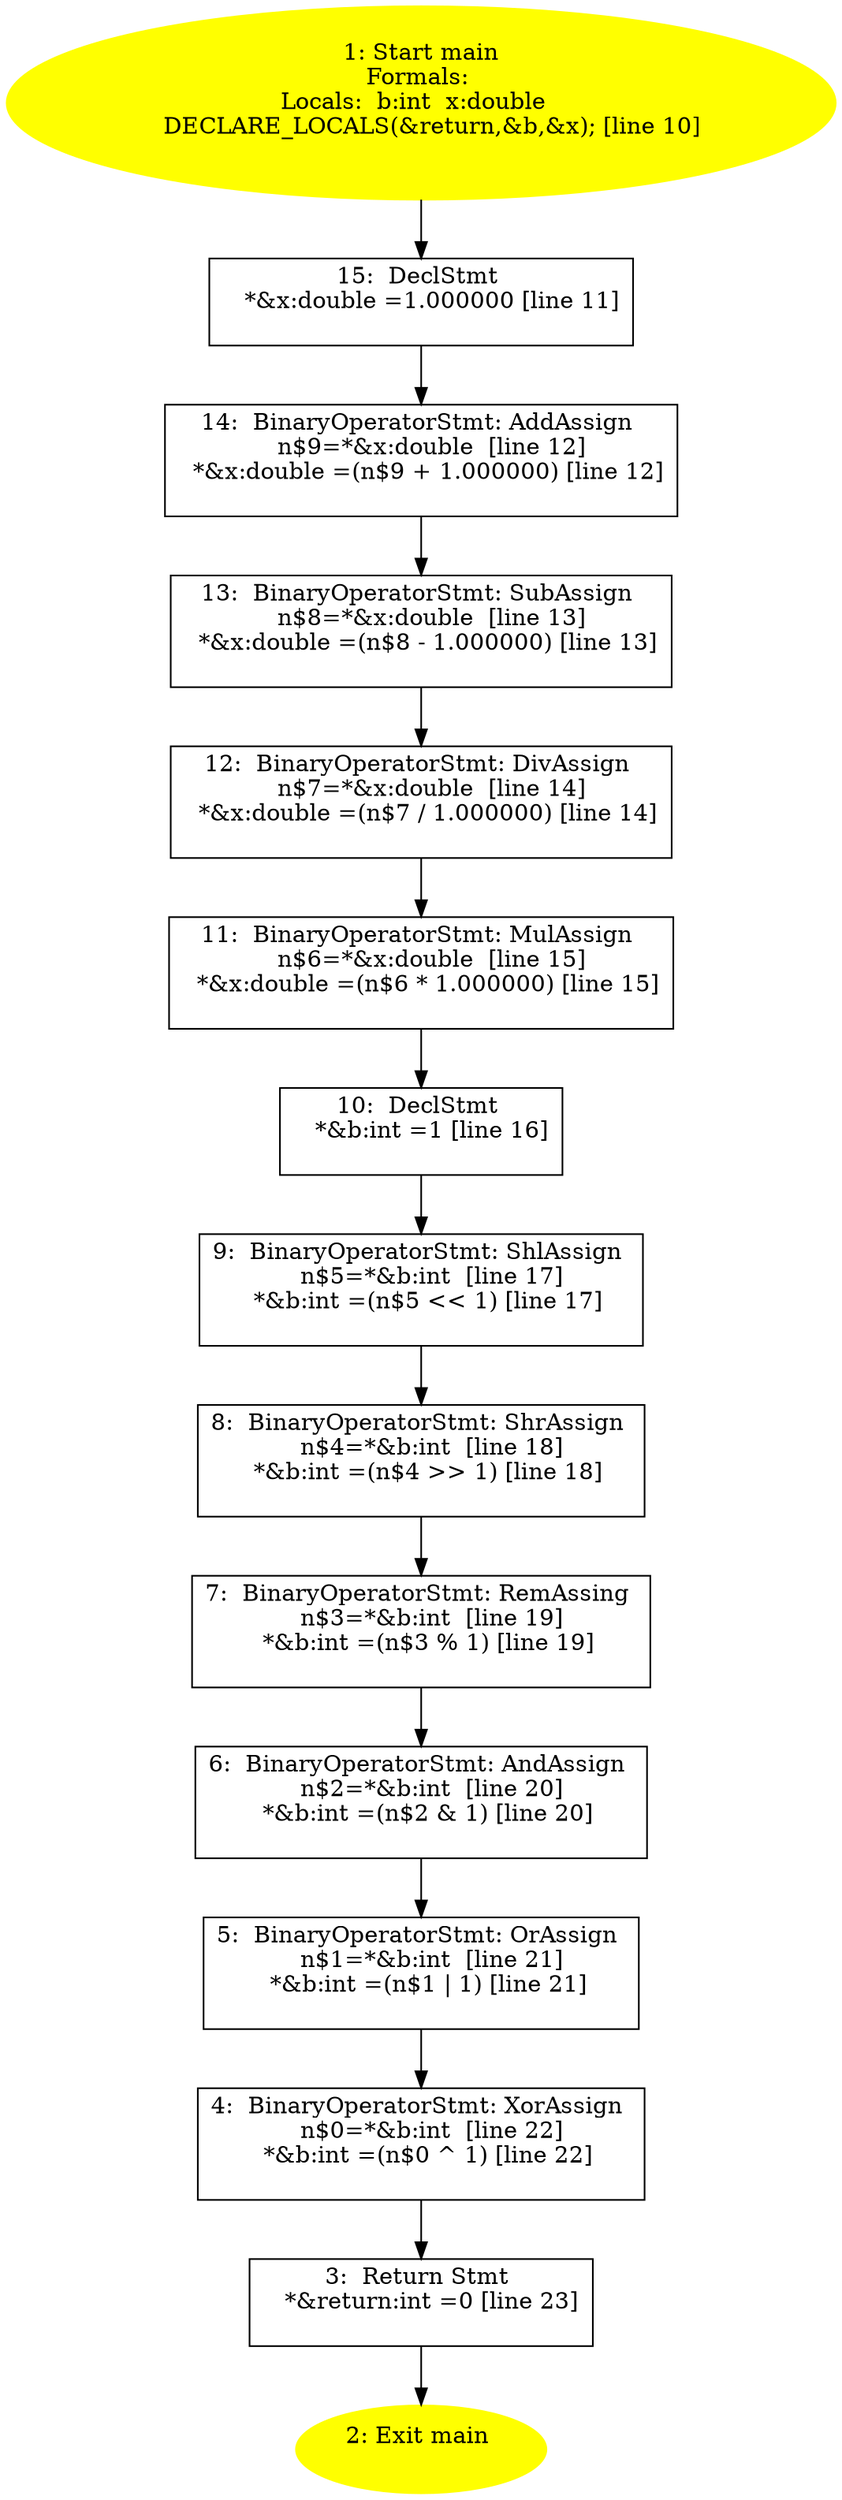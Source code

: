 /* @generated */
digraph iCFG {
"main.fad58de7366495db4650cfefac2fcd61_15" [label="15:  DeclStmt \n   *&x:double =1.000000 [line 11]\n " shape="box"]
	

	 "main.fad58de7366495db4650cfefac2fcd61_15" -> "main.fad58de7366495db4650cfefac2fcd61_14" ;
"main.fad58de7366495db4650cfefac2fcd61_14" [label="14:  BinaryOperatorStmt: AddAssign \n   n$9=*&x:double  [line 12]\n  *&x:double =(n$9 + 1.000000) [line 12]\n " shape="box"]
	

	 "main.fad58de7366495db4650cfefac2fcd61_14" -> "main.fad58de7366495db4650cfefac2fcd61_13" ;
"main.fad58de7366495db4650cfefac2fcd61_13" [label="13:  BinaryOperatorStmt: SubAssign \n   n$8=*&x:double  [line 13]\n  *&x:double =(n$8 - 1.000000) [line 13]\n " shape="box"]
	

	 "main.fad58de7366495db4650cfefac2fcd61_13" -> "main.fad58de7366495db4650cfefac2fcd61_12" ;
"main.fad58de7366495db4650cfefac2fcd61_12" [label="12:  BinaryOperatorStmt: DivAssign \n   n$7=*&x:double  [line 14]\n  *&x:double =(n$7 / 1.000000) [line 14]\n " shape="box"]
	

	 "main.fad58de7366495db4650cfefac2fcd61_12" -> "main.fad58de7366495db4650cfefac2fcd61_11" ;
"main.fad58de7366495db4650cfefac2fcd61_11" [label="11:  BinaryOperatorStmt: MulAssign \n   n$6=*&x:double  [line 15]\n  *&x:double =(n$6 * 1.000000) [line 15]\n " shape="box"]
	

	 "main.fad58de7366495db4650cfefac2fcd61_11" -> "main.fad58de7366495db4650cfefac2fcd61_10" ;
"main.fad58de7366495db4650cfefac2fcd61_10" [label="10:  DeclStmt \n   *&b:int =1 [line 16]\n " shape="box"]
	

	 "main.fad58de7366495db4650cfefac2fcd61_10" -> "main.fad58de7366495db4650cfefac2fcd61_9" ;
"main.fad58de7366495db4650cfefac2fcd61_9" [label="9:  BinaryOperatorStmt: ShlAssign \n   n$5=*&b:int  [line 17]\n  *&b:int =(n$5 << 1) [line 17]\n " shape="box"]
	

	 "main.fad58de7366495db4650cfefac2fcd61_9" -> "main.fad58de7366495db4650cfefac2fcd61_8" ;
"main.fad58de7366495db4650cfefac2fcd61_8" [label="8:  BinaryOperatorStmt: ShrAssign \n   n$4=*&b:int  [line 18]\n  *&b:int =(n$4 >> 1) [line 18]\n " shape="box"]
	

	 "main.fad58de7366495db4650cfefac2fcd61_8" -> "main.fad58de7366495db4650cfefac2fcd61_7" ;
"main.fad58de7366495db4650cfefac2fcd61_7" [label="7:  BinaryOperatorStmt: RemAssing \n   n$3=*&b:int  [line 19]\n  *&b:int =(n$3 % 1) [line 19]\n " shape="box"]
	

	 "main.fad58de7366495db4650cfefac2fcd61_7" -> "main.fad58de7366495db4650cfefac2fcd61_6" ;
"main.fad58de7366495db4650cfefac2fcd61_6" [label="6:  BinaryOperatorStmt: AndAssign \n   n$2=*&b:int  [line 20]\n  *&b:int =(n$2 & 1) [line 20]\n " shape="box"]
	

	 "main.fad58de7366495db4650cfefac2fcd61_6" -> "main.fad58de7366495db4650cfefac2fcd61_5" ;
"main.fad58de7366495db4650cfefac2fcd61_5" [label="5:  BinaryOperatorStmt: OrAssign \n   n$1=*&b:int  [line 21]\n  *&b:int =(n$1 | 1) [line 21]\n " shape="box"]
	

	 "main.fad58de7366495db4650cfefac2fcd61_5" -> "main.fad58de7366495db4650cfefac2fcd61_4" ;
"main.fad58de7366495db4650cfefac2fcd61_4" [label="4:  BinaryOperatorStmt: XorAssign \n   n$0=*&b:int  [line 22]\n  *&b:int =(n$0 ^ 1) [line 22]\n " shape="box"]
	

	 "main.fad58de7366495db4650cfefac2fcd61_4" -> "main.fad58de7366495db4650cfefac2fcd61_3" ;
"main.fad58de7366495db4650cfefac2fcd61_3" [label="3:  Return Stmt \n   *&return:int =0 [line 23]\n " shape="box"]
	

	 "main.fad58de7366495db4650cfefac2fcd61_3" -> "main.fad58de7366495db4650cfefac2fcd61_2" ;
"main.fad58de7366495db4650cfefac2fcd61_2" [label="2: Exit main \n  " color=yellow style=filled]
	

"main.fad58de7366495db4650cfefac2fcd61_1" [label="1: Start main\nFormals: \nLocals:  b:int  x:double  \n   DECLARE_LOCALS(&return,&b,&x); [line 10]\n " color=yellow style=filled]
	

	 "main.fad58de7366495db4650cfefac2fcd61_1" -> "main.fad58de7366495db4650cfefac2fcd61_15" ;
}
